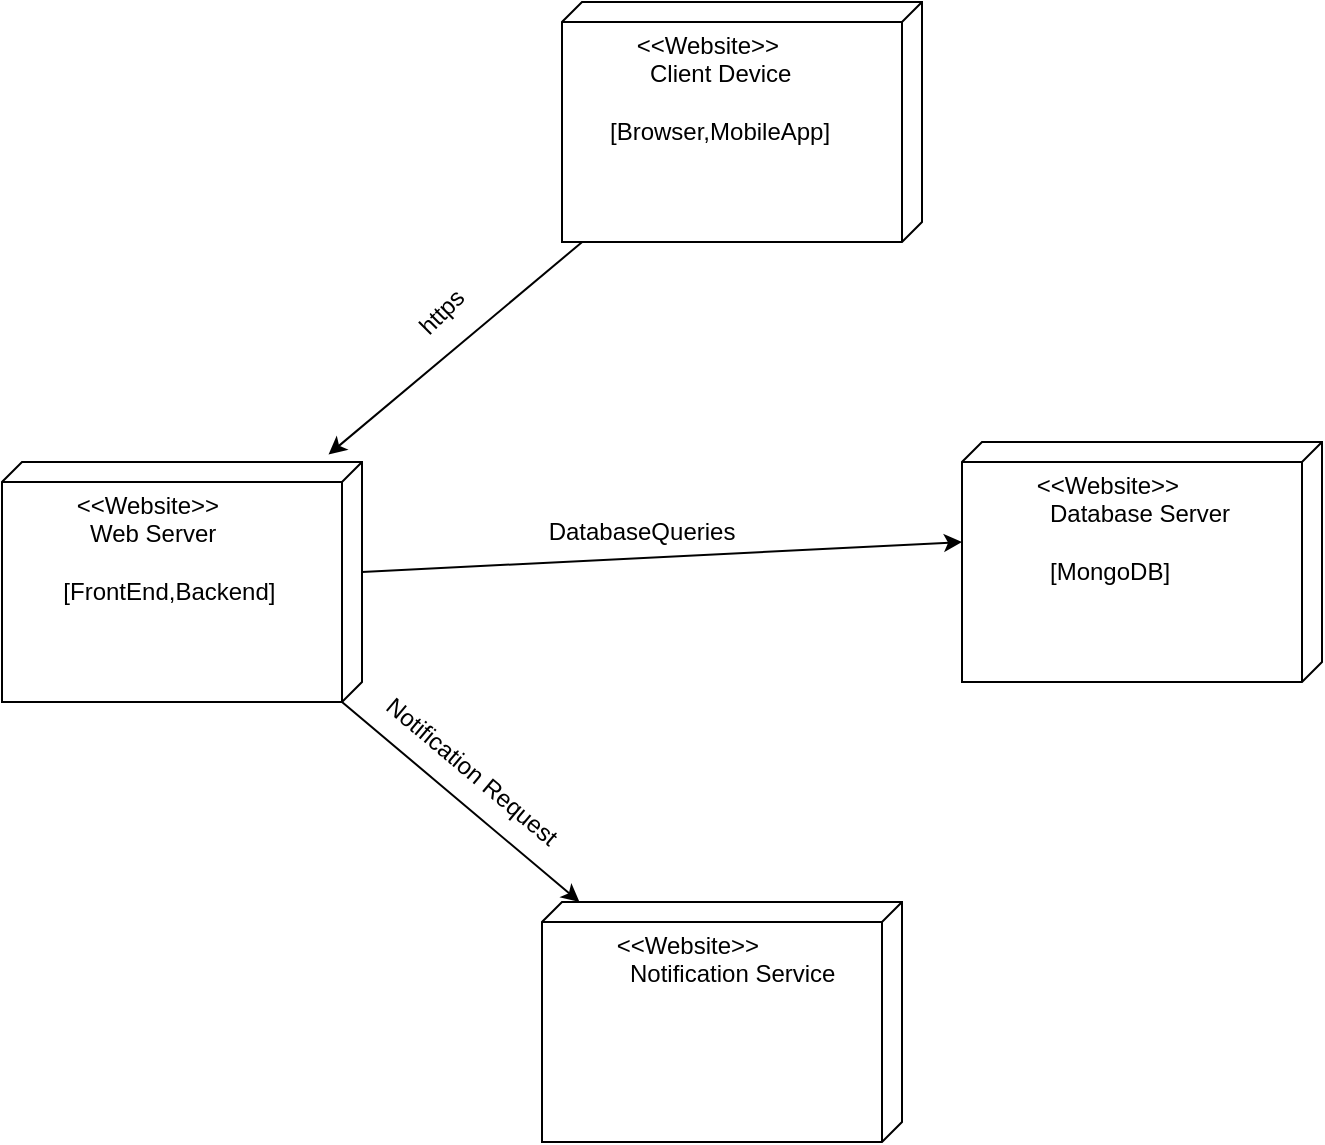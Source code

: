 <mxfile version="24.7.17">
  <diagram name="Page-1" id="NU7NnTnxZStcRVrK0cdf">
    <mxGraphModel dx="772" dy="484" grid="1" gridSize="10" guides="1" tooltips="1" connect="1" arrows="1" fold="1" page="1" pageScale="1" pageWidth="850" pageHeight="1100" math="0" shadow="0">
      <root>
        <mxCell id="0" />
        <mxCell id="1" parent="0" />
        <mxCell id="M7BUtbzTNO2W7AW2ZnJb-15" value="&amp;nbsp; &amp;nbsp; &amp;nbsp; &amp;nbsp; &amp;nbsp; &amp;lt;&amp;lt;Website&amp;gt;&amp;gt;&lt;div&gt;&amp;nbsp; &amp;nbsp; &amp;nbsp; &amp;nbsp; &amp;nbsp; &amp;nbsp; Client Device&lt;/div&gt;&lt;div&gt;&lt;br&gt;&lt;/div&gt;&lt;div&gt;&amp;nbsp; &amp;nbsp; &amp;nbsp; [Browser,MobileApp]&lt;/div&gt;" style="verticalAlign=top;align=left;spacingTop=8;spacingLeft=2;spacingRight=12;shape=cube;size=10;direction=south;fontStyle=0;html=1;whiteSpace=wrap;" parent="1" vertex="1">
          <mxGeometry x="310" y="30" width="180" height="120" as="geometry" />
        </mxCell>
        <mxCell id="M7BUtbzTNO2W7AW2ZnJb-16" value="&amp;nbsp; &amp;nbsp; &amp;nbsp; &amp;nbsp; &amp;nbsp; &amp;lt;&amp;lt;Website&amp;gt;&amp;gt;&lt;div&gt;&amp;nbsp; &amp;nbsp; &amp;nbsp; &amp;nbsp; &amp;nbsp; &amp;nbsp; Notification Service&lt;/div&gt;&lt;div&gt;&lt;br&gt;&lt;/div&gt;&lt;div&gt;&amp;nbsp; &amp;nbsp; &amp;nbsp; &amp;nbsp; &amp;nbsp; &amp;nbsp;&lt;/div&gt;" style="verticalAlign=top;align=left;spacingTop=8;spacingLeft=2;spacingRight=12;shape=cube;size=10;direction=south;fontStyle=0;html=1;whiteSpace=wrap;" parent="1" vertex="1">
          <mxGeometry x="300" y="480" width="180" height="120" as="geometry" />
        </mxCell>
        <mxCell id="M7BUtbzTNO2W7AW2ZnJb-18" value="&amp;nbsp; &amp;nbsp; &amp;nbsp; &amp;nbsp; &amp;nbsp; &amp;lt;&amp;lt;Website&amp;gt;&amp;gt;&lt;div&gt;&amp;nbsp; &amp;nbsp; &amp;nbsp; &amp;nbsp; &amp;nbsp; &amp;nbsp; Database Server&lt;/div&gt;&lt;div&gt;&amp;nbsp; &amp;nbsp; &amp;nbsp; &amp;nbsp; &amp;nbsp; &amp;nbsp;&amp;nbsp;&lt;/div&gt;&lt;div&gt;&amp;nbsp; &amp;nbsp; &amp;nbsp; &amp;nbsp; &amp;nbsp; &amp;nbsp; [MongoDB]&lt;/div&gt;" style="verticalAlign=top;align=left;spacingTop=8;spacingLeft=2;spacingRight=12;shape=cube;size=10;direction=south;fontStyle=0;html=1;whiteSpace=wrap;" parent="1" vertex="1">
          <mxGeometry x="510" y="250" width="180" height="120" as="geometry" />
        </mxCell>
        <mxCell id="M7BUtbzTNO2W7AW2ZnJb-19" value="&amp;nbsp; &amp;nbsp; &amp;nbsp; &amp;nbsp; &amp;nbsp; &amp;lt;&amp;lt;Website&amp;gt;&amp;gt;&lt;div&gt;&amp;nbsp; &amp;nbsp; &amp;nbsp; &amp;nbsp; &amp;nbsp; &amp;nbsp; Web Server&lt;/div&gt;&lt;div&gt;&amp;nbsp;&amp;nbsp;&lt;/div&gt;&lt;div&gt;&amp;nbsp; &amp;nbsp; &amp;nbsp; &amp;nbsp; [FrontEnd,Backend]&lt;/div&gt;" style="verticalAlign=top;align=left;spacingTop=8;spacingLeft=2;spacingRight=12;shape=cube;size=10;direction=south;fontStyle=0;html=1;whiteSpace=wrap;" parent="1" vertex="1">
          <mxGeometry x="30" y="260" width="180" height="120" as="geometry" />
        </mxCell>
        <mxCell id="ItuHmWBft5ohFDTSrLTL-1" value="" style="endArrow=classic;html=1;rounded=0;exitX=1;exitY=0.944;exitDx=0;exitDy=0;exitPerimeter=0;entryX=-0.031;entryY=0.093;entryDx=0;entryDy=0;entryPerimeter=0;" edge="1" parent="1" source="M7BUtbzTNO2W7AW2ZnJb-15" target="M7BUtbzTNO2W7AW2ZnJb-19">
          <mxGeometry width="50" height="50" relative="1" as="geometry">
            <mxPoint x="370" y="310" as="sourcePoint" />
            <mxPoint x="420" y="260" as="targetPoint" />
          </mxGeometry>
        </mxCell>
        <mxCell id="ItuHmWBft5ohFDTSrLTL-2" value="https" style="text;html=1;align=center;verticalAlign=middle;whiteSpace=wrap;rounded=0;rotation=-45;" vertex="1" parent="1">
          <mxGeometry x="220" y="170" width="60" height="30" as="geometry" />
        </mxCell>
        <mxCell id="ItuHmWBft5ohFDTSrLTL-3" value="" style="endArrow=classic;html=1;rounded=0;entryX=0.417;entryY=1;entryDx=0;entryDy=0;entryPerimeter=0;exitX=0;exitY=0;exitDx=55;exitDy=0;exitPerimeter=0;" edge="1" parent="1" source="M7BUtbzTNO2W7AW2ZnJb-19" target="M7BUtbzTNO2W7AW2ZnJb-18">
          <mxGeometry width="50" height="50" relative="1" as="geometry">
            <mxPoint x="220" y="310" as="sourcePoint" />
            <mxPoint x="420" y="260" as="targetPoint" />
          </mxGeometry>
        </mxCell>
        <mxCell id="ItuHmWBft5ohFDTSrLTL-4" value="DatabaseQueries" style="text;html=1;align=center;verticalAlign=middle;whiteSpace=wrap;rounded=0;" vertex="1" parent="1">
          <mxGeometry x="320" y="280" width="60" height="30" as="geometry" />
        </mxCell>
        <mxCell id="ItuHmWBft5ohFDTSrLTL-5" value="" style="endArrow=classic;html=1;rounded=0;exitX=0;exitY=0;exitDx=120;exitDy=10;exitPerimeter=0;" edge="1" parent="1" source="M7BUtbzTNO2W7AW2ZnJb-19" target="M7BUtbzTNO2W7AW2ZnJb-16">
          <mxGeometry width="50" height="50" relative="1" as="geometry">
            <mxPoint x="370" y="520" as="sourcePoint" />
            <mxPoint x="420" y="470" as="targetPoint" />
          </mxGeometry>
        </mxCell>
        <mxCell id="ItuHmWBft5ohFDTSrLTL-6" value="Notification Request" style="text;html=1;align=center;verticalAlign=middle;whiteSpace=wrap;rounded=0;rotation=40;" vertex="1" parent="1">
          <mxGeometry x="210" y="400" width="110" height="30" as="geometry" />
        </mxCell>
      </root>
    </mxGraphModel>
  </diagram>
</mxfile>

